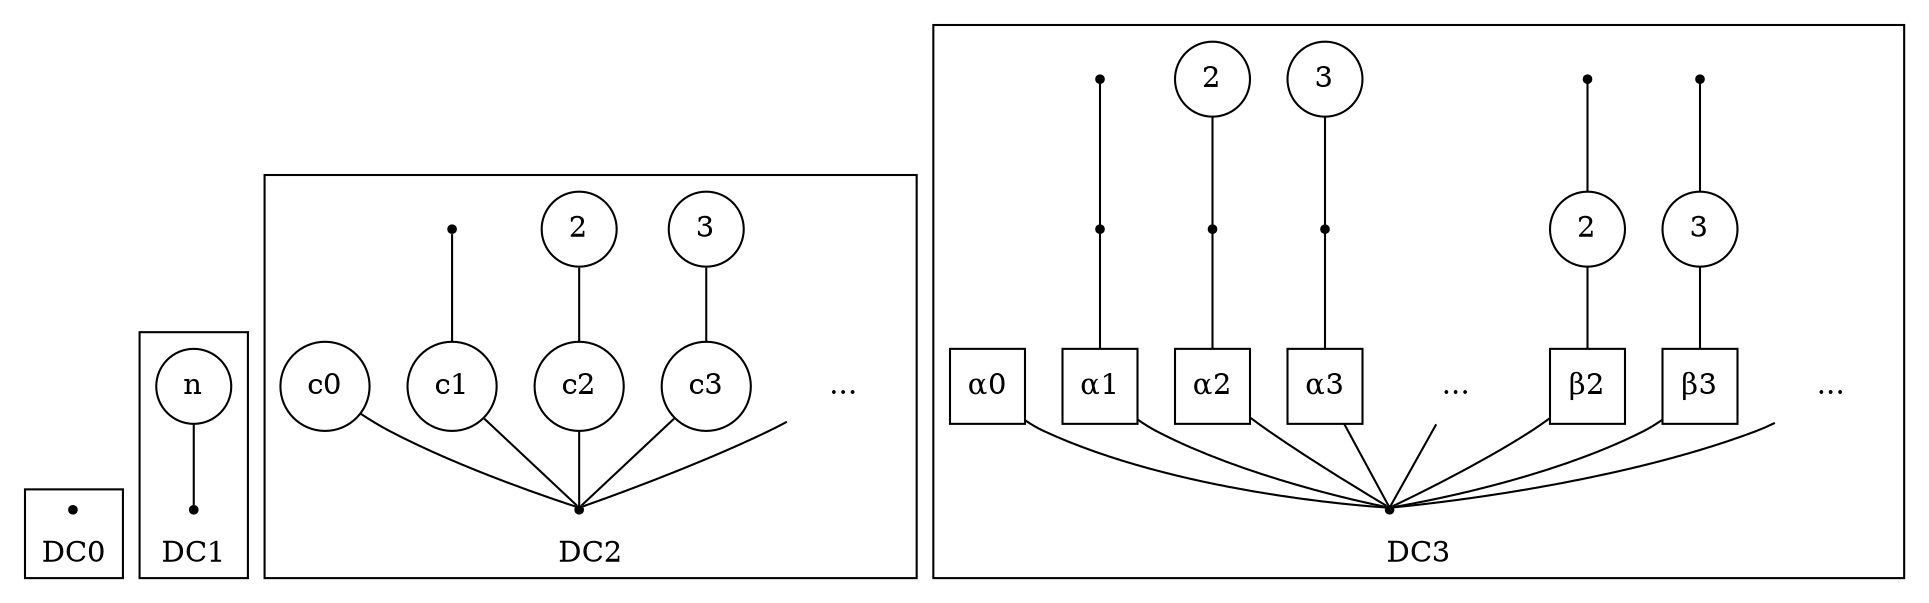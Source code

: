 # Place the cursor inside "graph" to get some refactoring options

graph {
    node [shape=point];
    rankdir=BT;

    // {
    //     rank=same;
    //     unit; root1; root2; root3
    // }
    //unit--root1--root2--root3 [style=invis];

    subgraph cluster_dc0{
        label = "DC0";
        unit
    }

    subgraph cluster_dc1{
        label = "DC1";
        
        root1 -- en;

        en [shape=circle,label="n"];
    }

    subgraph cluster_dc2{
        label = "DC2";
        
        root2 -- c0;
        c0 [shape=circle, label="c0"];

        root2 -- c1--p1;
        c1 [shape=circle, label="c1"];

        root2 -- c2--p2;
        c2 [shape=circle, label="c2"];
        p2 [shape=circle, label="2"];

        root2 -- c3--p3;
        c3 [shape=circle, label="c3"];
        p3 [shape=circle, label="3"];

        root2--ell2;

        ell2 [shape=none, label="..."]
    }

    subgraph cluster_dc3{
        label = "DC3"
        root3;

        root3--a0;
        a0 [shape=square, label="α0"]

        root3--a1--q1--t1;
        a1 [shape=square, label="α1"]

        root3--a2--q2--t2;
        a2 [shape=square, label="α2"]
        t2 [shape=circle, label="2"]

        root3--a3--q3--t3;
        a3 [shape=square, label="α3"]
        t3 [shape=circle, label="3"]

        root3--ell3_s;
        ell3_s[shape=none, label="..."];

        root3--b1;
        b1 [shape=square, label="β2"];
        b1--l1--h1;
        l1 [shape=circle, label="2"]

        root3--b2;
        b2 [shape=square, label="β3"];
        b2--l2--h2;
        l2 [shape=circle, label="3"]

        root3--ell3_f;
        ell3_f[shape=none, label="..."];
    }

    
}
